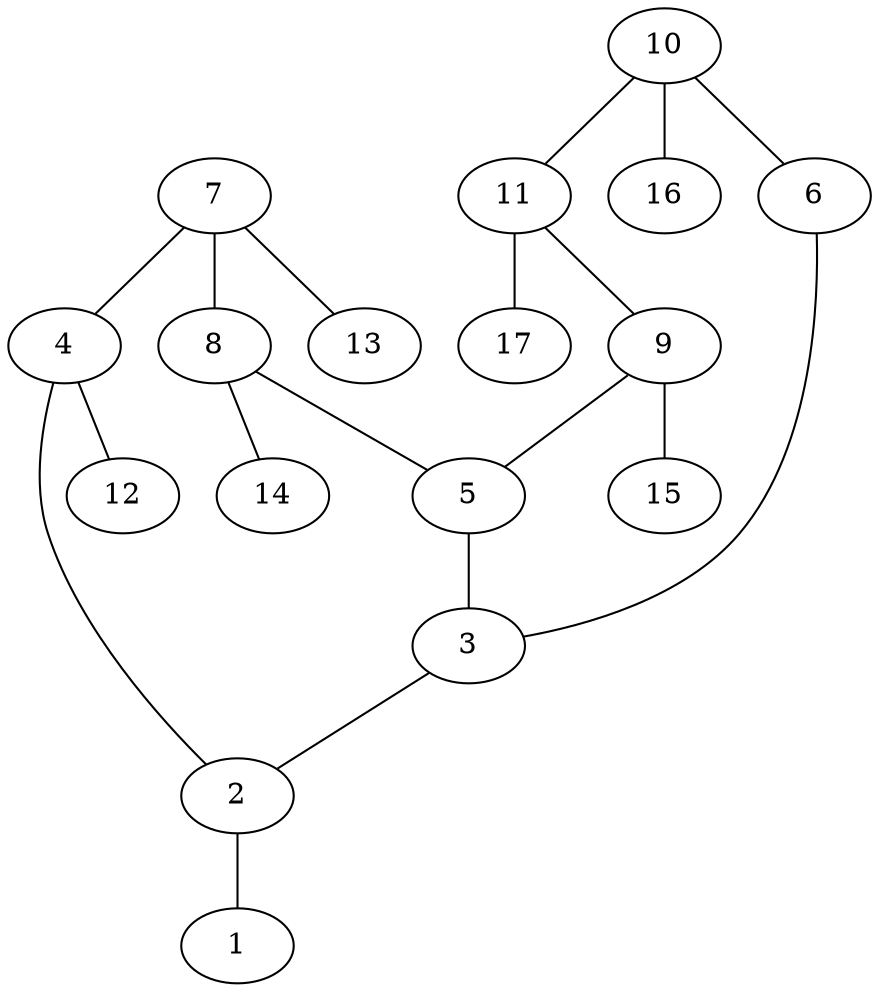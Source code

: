 graph molecule_1015 {
	1	 [chem=Cl];
	2	 [chem=C];
	2 -- 1	 [valence=1];
	3	 [chem=C];
	3 -- 2	 [valence=2];
	4	 [chem=C];
	4 -- 2	 [valence=1];
	12	 [chem=H];
	4 -- 12	 [valence=1];
	5	 [chem=C];
	5 -- 3	 [valence=1];
	6	 [chem=N];
	6 -- 3	 [valence=1];
	7	 [chem=C];
	7 -- 4	 [valence=2];
	8	 [chem=C];
	7 -- 8	 [valence=1];
	13	 [chem=H];
	7 -- 13	 [valence=1];
	8 -- 5	 [valence=2];
	14	 [chem=H];
	8 -- 14	 [valence=1];
	9	 [chem=C];
	9 -- 5	 [valence=1];
	15	 [chem=H];
	9 -- 15	 [valence=1];
	10	 [chem=C];
	10 -- 6	 [valence=2];
	11	 [chem=C];
	10 -- 11	 [valence=1];
	16	 [chem=H];
	10 -- 16	 [valence=1];
	11 -- 9	 [valence=2];
	17	 [chem=H];
	11 -- 17	 [valence=1];
}
